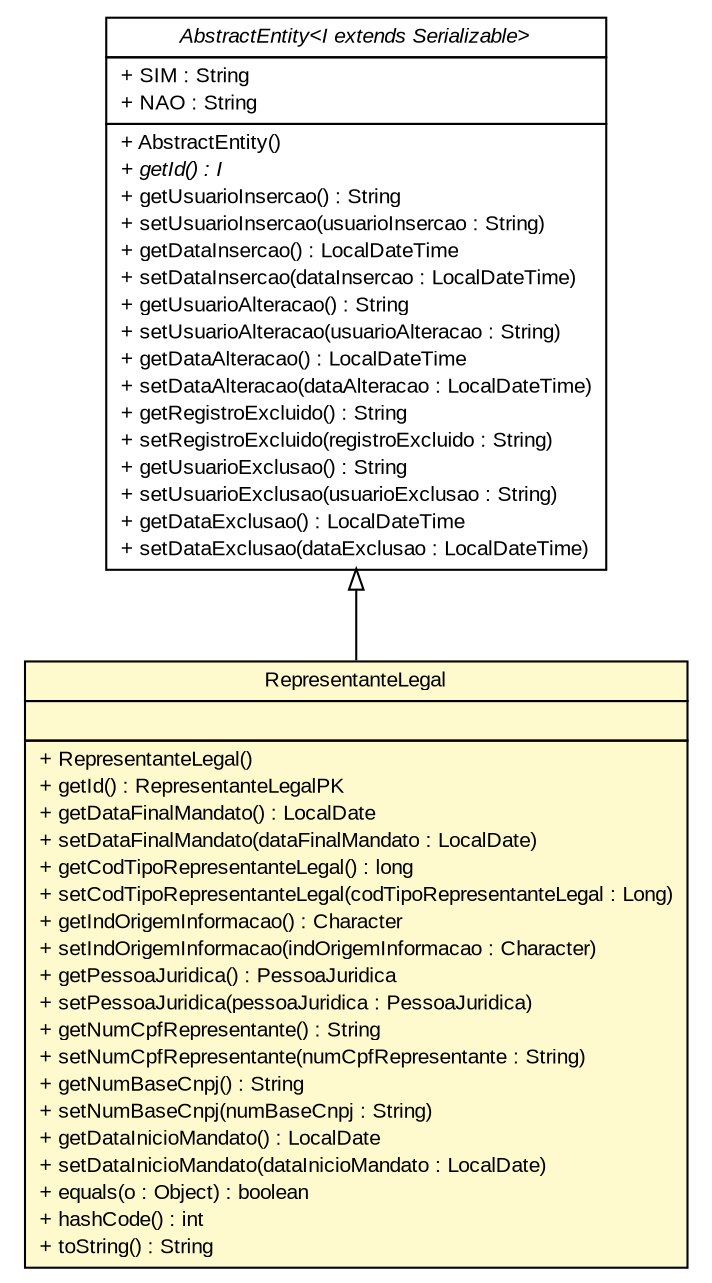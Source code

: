 #!/usr/local/bin/dot
#
# Class diagram 
# Generated by UMLGraph version R5_6 (http://www.umlgraph.org/)
#

digraph G {
	edge [fontname="arial",fontsize=10,labelfontname="arial",labelfontsize=10];
	node [fontname="arial",fontsize=10,shape=plaintext];
	nodesep=0.25;
	ranksep=0.5;
	// br.gov.to.sefaz.persistence.entity.AbstractEntity<I extends java.io.Serializable>
	c931347 [label=<<table title="br.gov.to.sefaz.persistence.entity.AbstractEntity" border="0" cellborder="1" cellspacing="0" cellpadding="2" port="p" href="../../../persistence/entity/AbstractEntity.html">
		<tr><td><table border="0" cellspacing="0" cellpadding="1">
<tr><td align="center" balign="center"><font face="arial italic"> AbstractEntity&lt;I extends Serializable&gt; </font></td></tr>
		</table></td></tr>
		<tr><td><table border="0" cellspacing="0" cellpadding="1">
<tr><td align="left" balign="left"> + SIM : String </td></tr>
<tr><td align="left" balign="left"> + NAO : String </td></tr>
		</table></td></tr>
		<tr><td><table border="0" cellspacing="0" cellpadding="1">
<tr><td align="left" balign="left"> + AbstractEntity() </td></tr>
<tr><td align="left" balign="left"><font face="arial italic" point-size="10.0"> + getId() : I </font></td></tr>
<tr><td align="left" balign="left"> + getUsuarioInsercao() : String </td></tr>
<tr><td align="left" balign="left"> + setUsuarioInsercao(usuarioInsercao : String) </td></tr>
<tr><td align="left" balign="left"> + getDataInsercao() : LocalDateTime </td></tr>
<tr><td align="left" balign="left"> + setDataInsercao(dataInsercao : LocalDateTime) </td></tr>
<tr><td align="left" balign="left"> + getUsuarioAlteracao() : String </td></tr>
<tr><td align="left" balign="left"> + setUsuarioAlteracao(usuarioAlteracao : String) </td></tr>
<tr><td align="left" balign="left"> + getDataAlteracao() : LocalDateTime </td></tr>
<tr><td align="left" balign="left"> + setDataAlteracao(dataAlteracao : LocalDateTime) </td></tr>
<tr><td align="left" balign="left"> + getRegistroExcluido() : String </td></tr>
<tr><td align="left" balign="left"> + setRegistroExcluido(registroExcluido : String) </td></tr>
<tr><td align="left" balign="left"> + getUsuarioExclusao() : String </td></tr>
<tr><td align="left" balign="left"> + setUsuarioExclusao(usuarioExclusao : String) </td></tr>
<tr><td align="left" balign="left"> + getDataExclusao() : LocalDateTime </td></tr>
<tr><td align="left" balign="left"> + setDataExclusao(dataExclusao : LocalDateTime) </td></tr>
		</table></td></tr>
		</table>>, URL="../../../persistence/entity/AbstractEntity.html", fontname="arial", fontcolor="black", fontsize=10.0];
	// br.gov.to.sefaz.cci.persistence.entity.RepresentanteLegal
	c931784 [label=<<table title="br.gov.to.sefaz.cci.persistence.entity.RepresentanteLegal" border="0" cellborder="1" cellspacing="0" cellpadding="2" port="p" bgcolor="lemonChiffon" href="./RepresentanteLegal.html">
		<tr><td><table border="0" cellspacing="0" cellpadding="1">
<tr><td align="center" balign="center"> RepresentanteLegal </td></tr>
		</table></td></tr>
		<tr><td><table border="0" cellspacing="0" cellpadding="1">
<tr><td align="left" balign="left">  </td></tr>
		</table></td></tr>
		<tr><td><table border="0" cellspacing="0" cellpadding="1">
<tr><td align="left" balign="left"> + RepresentanteLegal() </td></tr>
<tr><td align="left" balign="left"> + getId() : RepresentanteLegalPK </td></tr>
<tr><td align="left" balign="left"> + getDataFinalMandato() : LocalDate </td></tr>
<tr><td align="left" balign="left"> + setDataFinalMandato(dataFinalMandato : LocalDate) </td></tr>
<tr><td align="left" balign="left"> + getCodTipoRepresentanteLegal() : long </td></tr>
<tr><td align="left" balign="left"> + setCodTipoRepresentanteLegal(codTipoRepresentanteLegal : Long) </td></tr>
<tr><td align="left" balign="left"> + getIndOrigemInformacao() : Character </td></tr>
<tr><td align="left" balign="left"> + setIndOrigemInformacao(indOrigemInformacao : Character) </td></tr>
<tr><td align="left" balign="left"> + getPessoaJuridica() : PessoaJuridica </td></tr>
<tr><td align="left" balign="left"> + setPessoaJuridica(pessoaJuridica : PessoaJuridica) </td></tr>
<tr><td align="left" balign="left"> + getNumCpfRepresentante() : String </td></tr>
<tr><td align="left" balign="left"> + setNumCpfRepresentante(numCpfRepresentante : String) </td></tr>
<tr><td align="left" balign="left"> + getNumBaseCnpj() : String </td></tr>
<tr><td align="left" balign="left"> + setNumBaseCnpj(numBaseCnpj : String) </td></tr>
<tr><td align="left" balign="left"> + getDataInicioMandato() : LocalDate </td></tr>
<tr><td align="left" balign="left"> + setDataInicioMandato(dataInicioMandato : LocalDate) </td></tr>
<tr><td align="left" balign="left"> + equals(o : Object) : boolean </td></tr>
<tr><td align="left" balign="left"> + hashCode() : int </td></tr>
<tr><td align="left" balign="left"> + toString() : String </td></tr>
		</table></td></tr>
		</table>>, URL="./RepresentanteLegal.html", fontname="arial", fontcolor="black", fontsize=10.0];
	//br.gov.to.sefaz.cci.persistence.entity.RepresentanteLegal extends br.gov.to.sefaz.persistence.entity.AbstractEntity<br.gov.to.sefaz.cci.persistence.entity.RepresentanteLegalPK>
	c931347:p -> c931784:p [dir=back,arrowtail=empty];
}

